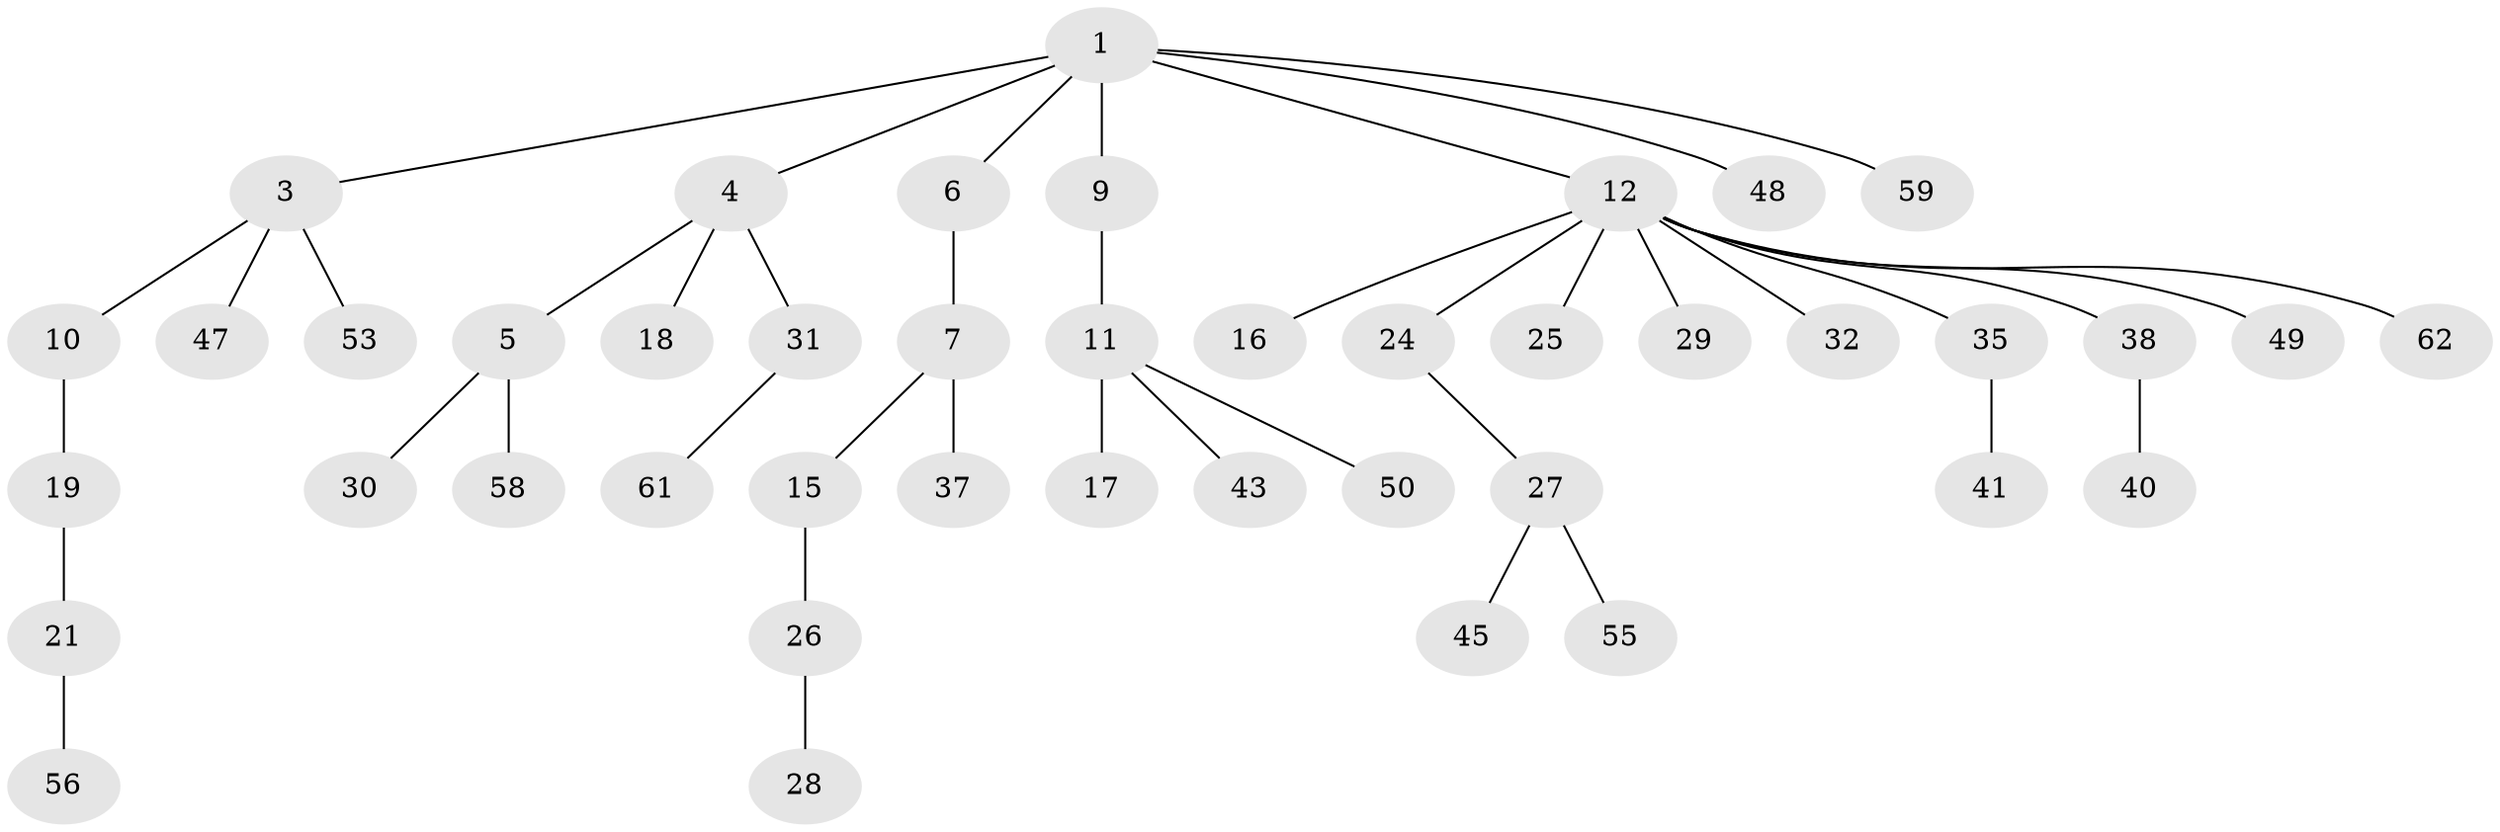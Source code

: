 // original degree distribution, {5: 0.016129032258064516, 4: 0.08064516129032258, 3: 0.0967741935483871, 2: 0.27419354838709675, 6: 0.016129032258064516, 8: 0.016129032258064516, 1: 0.5}
// Generated by graph-tools (version 1.1) at 2025/19/03/04/25 18:19:06]
// undirected, 43 vertices, 42 edges
graph export_dot {
graph [start="1"]
  node [color=gray90,style=filled];
  1 [super="+2"];
  3;
  4;
  5;
  6;
  7 [super="+8+54"];
  9;
  10 [super="+57"];
  11 [super="+36+20"];
  12 [super="+13+42"];
  15 [super="+34"];
  16;
  17 [super="+22"];
  18;
  19;
  21;
  24;
  25;
  26 [super="+39"];
  27;
  28;
  29 [super="+46"];
  30 [super="+44"];
  31;
  32;
  35;
  37;
  38;
  40;
  41 [super="+51"];
  43 [super="+60"];
  45;
  47;
  48;
  49;
  50;
  53;
  55;
  56;
  58;
  59;
  61;
  62;
  1 -- 3;
  1 -- 9;
  1 -- 48;
  1 -- 59;
  1 -- 4;
  1 -- 12;
  1 -- 6;
  3 -- 10;
  3 -- 47;
  3 -- 53;
  4 -- 5;
  4 -- 18;
  4 -- 31;
  5 -- 30;
  5 -- 58;
  6 -- 7;
  7 -- 37;
  7 -- 15;
  9 -- 11;
  10 -- 19;
  11 -- 17;
  11 -- 43;
  11 -- 50;
  12 -- 32;
  12 -- 35;
  12 -- 38;
  12 -- 16;
  12 -- 49;
  12 -- 24;
  12 -- 25;
  12 -- 29;
  12 -- 62;
  15 -- 26;
  19 -- 21;
  21 -- 56;
  24 -- 27;
  26 -- 28;
  27 -- 45;
  27 -- 55;
  31 -- 61;
  35 -- 41;
  38 -- 40;
}
